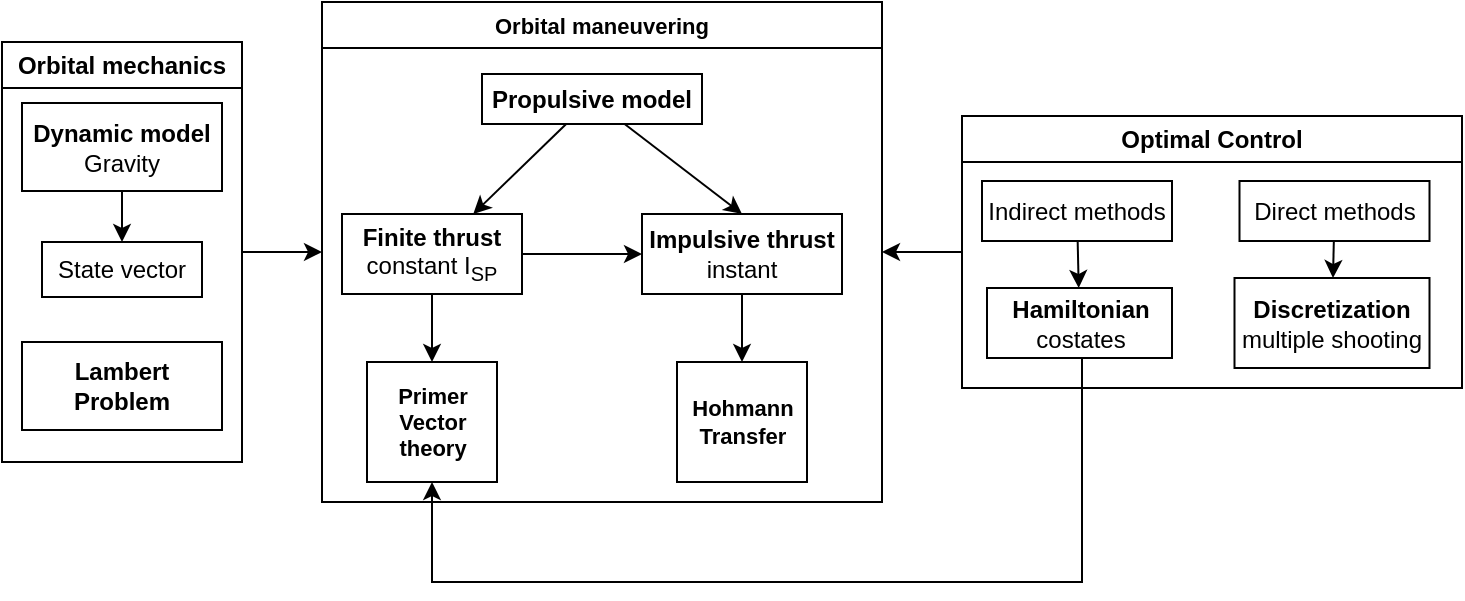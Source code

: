 <mxfile>
    <diagram id="YrOrYQYeh16KZIIpHKXH" name="Page-1">
        <mxGraphModel dx="698" dy="549" grid="1" gridSize="10" guides="1" tooltips="1" connect="1" arrows="1" fold="1" page="1" pageScale="1" pageWidth="1169" pageHeight="827" math="0" shadow="0">
            <root>
                <mxCell id="0"/>
                <mxCell id="1" parent="0"/>
                <mxCell id="25" style="edgeStyle=orthogonalEdgeStyle;shape=connector;rounded=0;html=1;entryX=0;entryY=0.5;entryDx=0;entryDy=0;strokeColor=default;align=center;verticalAlign=middle;fontFamily=Helvetica;fontSize=11;fontColor=default;labelBackgroundColor=default;endArrow=classic;" edge="1" parent="1" source="11" target="24">
                    <mxGeometry relative="1" as="geometry"/>
                </mxCell>
                <mxCell id="11" value="Orbital mechanics" style="swimlane;whiteSpace=wrap;html=1;" vertex="1" parent="1">
                    <mxGeometry x="270" y="120" width="120" height="210" as="geometry"/>
                </mxCell>
                <mxCell id="23" value="" style="edgeStyle=orthogonalEdgeStyle;shape=connector;rounded=0;html=1;strokeColor=default;align=center;verticalAlign=middle;fontFamily=Helvetica;fontSize=11;fontColor=default;labelBackgroundColor=default;endArrow=classic;" edge="1" parent="11" source="12" target="22">
                    <mxGeometry relative="1" as="geometry"/>
                </mxCell>
                <mxCell id="12" value="&lt;b&gt;Dynamic model&lt;/b&gt;&lt;div&gt;Gravity&lt;/div&gt;" style="whiteSpace=wrap;html=1;" vertex="1" parent="11">
                    <mxGeometry x="10" y="30.5" width="100" height="44" as="geometry"/>
                </mxCell>
                <mxCell id="22" value="State vector" style="whiteSpace=wrap;html=1;" vertex="1" parent="11">
                    <mxGeometry x="20" y="100" width="80" height="27.5" as="geometry"/>
                </mxCell>
                <mxCell id="36" value="&lt;b&gt;Lambert Problem&lt;/b&gt;" style="whiteSpace=wrap;html=1;" vertex="1" parent="11">
                    <mxGeometry x="10" y="150" width="100" height="44" as="geometry"/>
                </mxCell>
                <mxCell id="26" style="edgeStyle=orthogonalEdgeStyle;shape=connector;rounded=0;html=1;entryX=1;entryY=0.5;entryDx=0;entryDy=0;strokeColor=default;align=center;verticalAlign=middle;fontFamily=Helvetica;fontSize=11;fontColor=default;labelBackgroundColor=default;endArrow=classic;" edge="1" parent="1" source="3" target="24">
                    <mxGeometry relative="1" as="geometry"/>
                </mxCell>
                <mxCell id="3" value="Optimal Control" style="swimlane;whiteSpace=wrap;html=1;" vertex="1" parent="1">
                    <mxGeometry x="750" y="157" width="250" height="136" as="geometry"/>
                </mxCell>
                <mxCell id="10" value="" style="edgeStyle=none;html=1;" edge="1" parent="3" source="4" target="9">
                    <mxGeometry relative="1" as="geometry"/>
                </mxCell>
                <mxCell id="4" value="Direct methods" style="rounded=0;whiteSpace=wrap;html=1;" vertex="1" parent="3">
                    <mxGeometry x="138.75" y="32.5" width="95" height="30" as="geometry"/>
                </mxCell>
                <mxCell id="8" value="" style="edgeStyle=none;html=1;" edge="1" parent="3" source="5" target="7">
                    <mxGeometry relative="1" as="geometry"/>
                </mxCell>
                <mxCell id="5" value="Indirect methods" style="rounded=0;whiteSpace=wrap;html=1;" vertex="1" parent="3">
                    <mxGeometry x="10" y="32.5" width="95" height="30" as="geometry"/>
                </mxCell>
                <mxCell id="7" value="&lt;b&gt;Hamiltonian&lt;/b&gt;&lt;div&gt;costates&lt;/div&gt;" style="whiteSpace=wrap;html=1;rounded=0;" vertex="1" parent="3">
                    <mxGeometry x="12.5" y="86" width="92.5" height="35" as="geometry"/>
                </mxCell>
                <mxCell id="9" value="&lt;b&gt;Discretization&lt;/b&gt;&lt;div&gt;multiple shooting&lt;/div&gt;" style="whiteSpace=wrap;html=1;rounded=0;" vertex="1" parent="3">
                    <mxGeometry x="136.25" y="81" width="97.5" height="45" as="geometry"/>
                </mxCell>
                <mxCell id="24" value="Orbital maneuvering" style="swimlane;whiteSpace=wrap;html=1;fontFamily=Helvetica;fontSize=11;fontColor=default;labelBackgroundColor=default;" vertex="1" parent="1">
                    <mxGeometry x="430" y="100" width="280" height="250" as="geometry"/>
                </mxCell>
                <mxCell id="15" value="" style="edgeStyle=none;html=1;" edge="1" parent="24" source="13" target="14">
                    <mxGeometry relative="1" as="geometry"/>
                </mxCell>
                <mxCell id="17" style="edgeStyle=none;html=1;entryX=0.5;entryY=0;entryDx=0;entryDy=0;" edge="1" parent="24" source="13" target="16">
                    <mxGeometry relative="1" as="geometry"/>
                </mxCell>
                <mxCell id="13" value="&lt;b&gt;Propulsive model&lt;/b&gt;" style="whiteSpace=wrap;html=1;" vertex="1" parent="24">
                    <mxGeometry x="80" y="36" width="110" height="25" as="geometry"/>
                </mxCell>
                <mxCell id="29" value="" style="edgeStyle=orthogonalEdgeStyle;shape=connector;rounded=0;html=1;strokeColor=default;align=center;verticalAlign=middle;fontFamily=Helvetica;fontSize=11;fontColor=default;labelBackgroundColor=default;endArrow=classic;" edge="1" parent="24" source="14" target="27">
                    <mxGeometry relative="1" as="geometry"/>
                </mxCell>
                <mxCell id="33" style="edgeStyle=orthogonalEdgeStyle;shape=connector;rounded=0;html=1;entryX=0;entryY=0.5;entryDx=0;entryDy=0;strokeColor=default;align=center;verticalAlign=middle;fontFamily=Helvetica;fontSize=11;fontColor=default;labelBackgroundColor=default;endArrow=classic;strokeWidth=1;" edge="1" parent="24" source="14" target="16">
                    <mxGeometry relative="1" as="geometry"/>
                </mxCell>
                <mxCell id="14" value="&lt;b&gt;Finite thrust&lt;/b&gt;&lt;div&gt;constant I&lt;sub&gt;SP&lt;/sub&gt;&lt;/div&gt;" style="whiteSpace=wrap;html=1;" vertex="1" parent="24">
                    <mxGeometry x="10" y="106" width="90" height="40" as="geometry"/>
                </mxCell>
                <mxCell id="30" value="" style="edgeStyle=orthogonalEdgeStyle;shape=connector;rounded=0;html=1;strokeColor=default;align=center;verticalAlign=middle;fontFamily=Helvetica;fontSize=11;fontColor=default;labelBackgroundColor=default;endArrow=classic;" edge="1" parent="24" source="16" target="28">
                    <mxGeometry relative="1" as="geometry"/>
                </mxCell>
                <mxCell id="16" value="&lt;b&gt;Impulsive thrust&lt;/b&gt;&lt;div&gt;instant&lt;/div&gt;" style="whiteSpace=wrap;html=1;" vertex="1" parent="24">
                    <mxGeometry x="160" y="106" width="100" height="40" as="geometry"/>
                </mxCell>
                <mxCell id="27" value="&lt;b&gt;Primer Vector theory&lt;/b&gt;" style="rounded=0;whiteSpace=wrap;html=1;fontFamily=Helvetica;fontSize=11;fontColor=default;labelBackgroundColor=default;" vertex="1" parent="24">
                    <mxGeometry x="22.5" y="180" width="65" height="60" as="geometry"/>
                </mxCell>
                <mxCell id="28" value="&lt;b&gt;Hohmann&lt;/b&gt;&lt;div&gt;&lt;b&gt;Transfer&lt;/b&gt;&lt;/div&gt;" style="rounded=0;whiteSpace=wrap;html=1;fontFamily=Helvetica;fontSize=11;fontColor=default;labelBackgroundColor=default;" vertex="1" parent="24">
                    <mxGeometry x="177.5" y="180" width="65" height="60" as="geometry"/>
                </mxCell>
                <mxCell id="32" style="edgeStyle=orthogonalEdgeStyle;shape=connector;rounded=0;html=1;entryX=0.5;entryY=1;entryDx=0;entryDy=0;strokeColor=default;align=center;verticalAlign=middle;fontFamily=Helvetica;fontSize=11;fontColor=default;labelBackgroundColor=default;endArrow=classic;" edge="1" parent="1" source="7" target="27">
                    <mxGeometry relative="1" as="geometry">
                        <Array as="points">
                            <mxPoint x="810" y="390"/>
                            <mxPoint x="485" y="390"/>
                        </Array>
                    </mxGeometry>
                </mxCell>
            </root>
        </mxGraphModel>
    </diagram>
</mxfile>